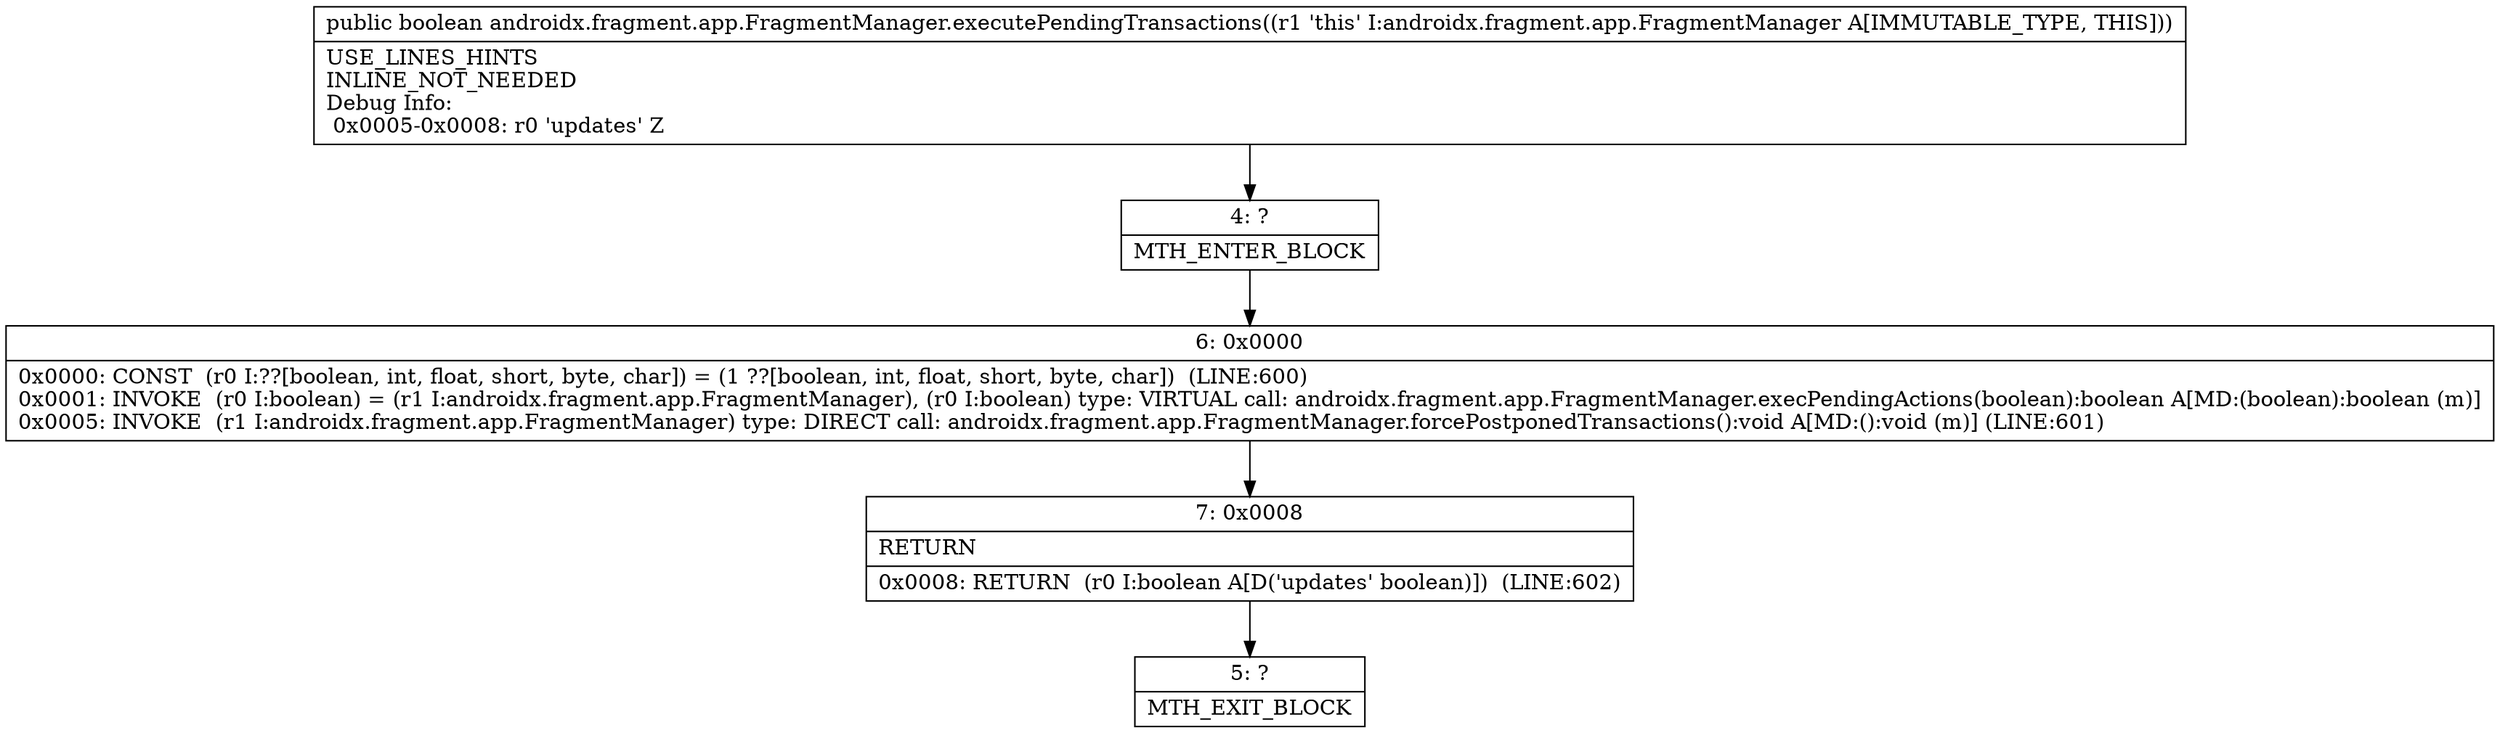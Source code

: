 digraph "CFG forandroidx.fragment.app.FragmentManager.executePendingTransactions()Z" {
Node_4 [shape=record,label="{4\:\ ?|MTH_ENTER_BLOCK\l}"];
Node_6 [shape=record,label="{6\:\ 0x0000|0x0000: CONST  (r0 I:??[boolean, int, float, short, byte, char]) = (1 ??[boolean, int, float, short, byte, char])  (LINE:600)\l0x0001: INVOKE  (r0 I:boolean) = (r1 I:androidx.fragment.app.FragmentManager), (r0 I:boolean) type: VIRTUAL call: androidx.fragment.app.FragmentManager.execPendingActions(boolean):boolean A[MD:(boolean):boolean (m)]\l0x0005: INVOKE  (r1 I:androidx.fragment.app.FragmentManager) type: DIRECT call: androidx.fragment.app.FragmentManager.forcePostponedTransactions():void A[MD:():void (m)] (LINE:601)\l}"];
Node_7 [shape=record,label="{7\:\ 0x0008|RETURN\l|0x0008: RETURN  (r0 I:boolean A[D('updates' boolean)])  (LINE:602)\l}"];
Node_5 [shape=record,label="{5\:\ ?|MTH_EXIT_BLOCK\l}"];
MethodNode[shape=record,label="{public boolean androidx.fragment.app.FragmentManager.executePendingTransactions((r1 'this' I:androidx.fragment.app.FragmentManager A[IMMUTABLE_TYPE, THIS]))  | USE_LINES_HINTS\lINLINE_NOT_NEEDED\lDebug Info:\l  0x0005\-0x0008: r0 'updates' Z\l}"];
MethodNode -> Node_4;Node_4 -> Node_6;
Node_6 -> Node_7;
Node_7 -> Node_5;
}

